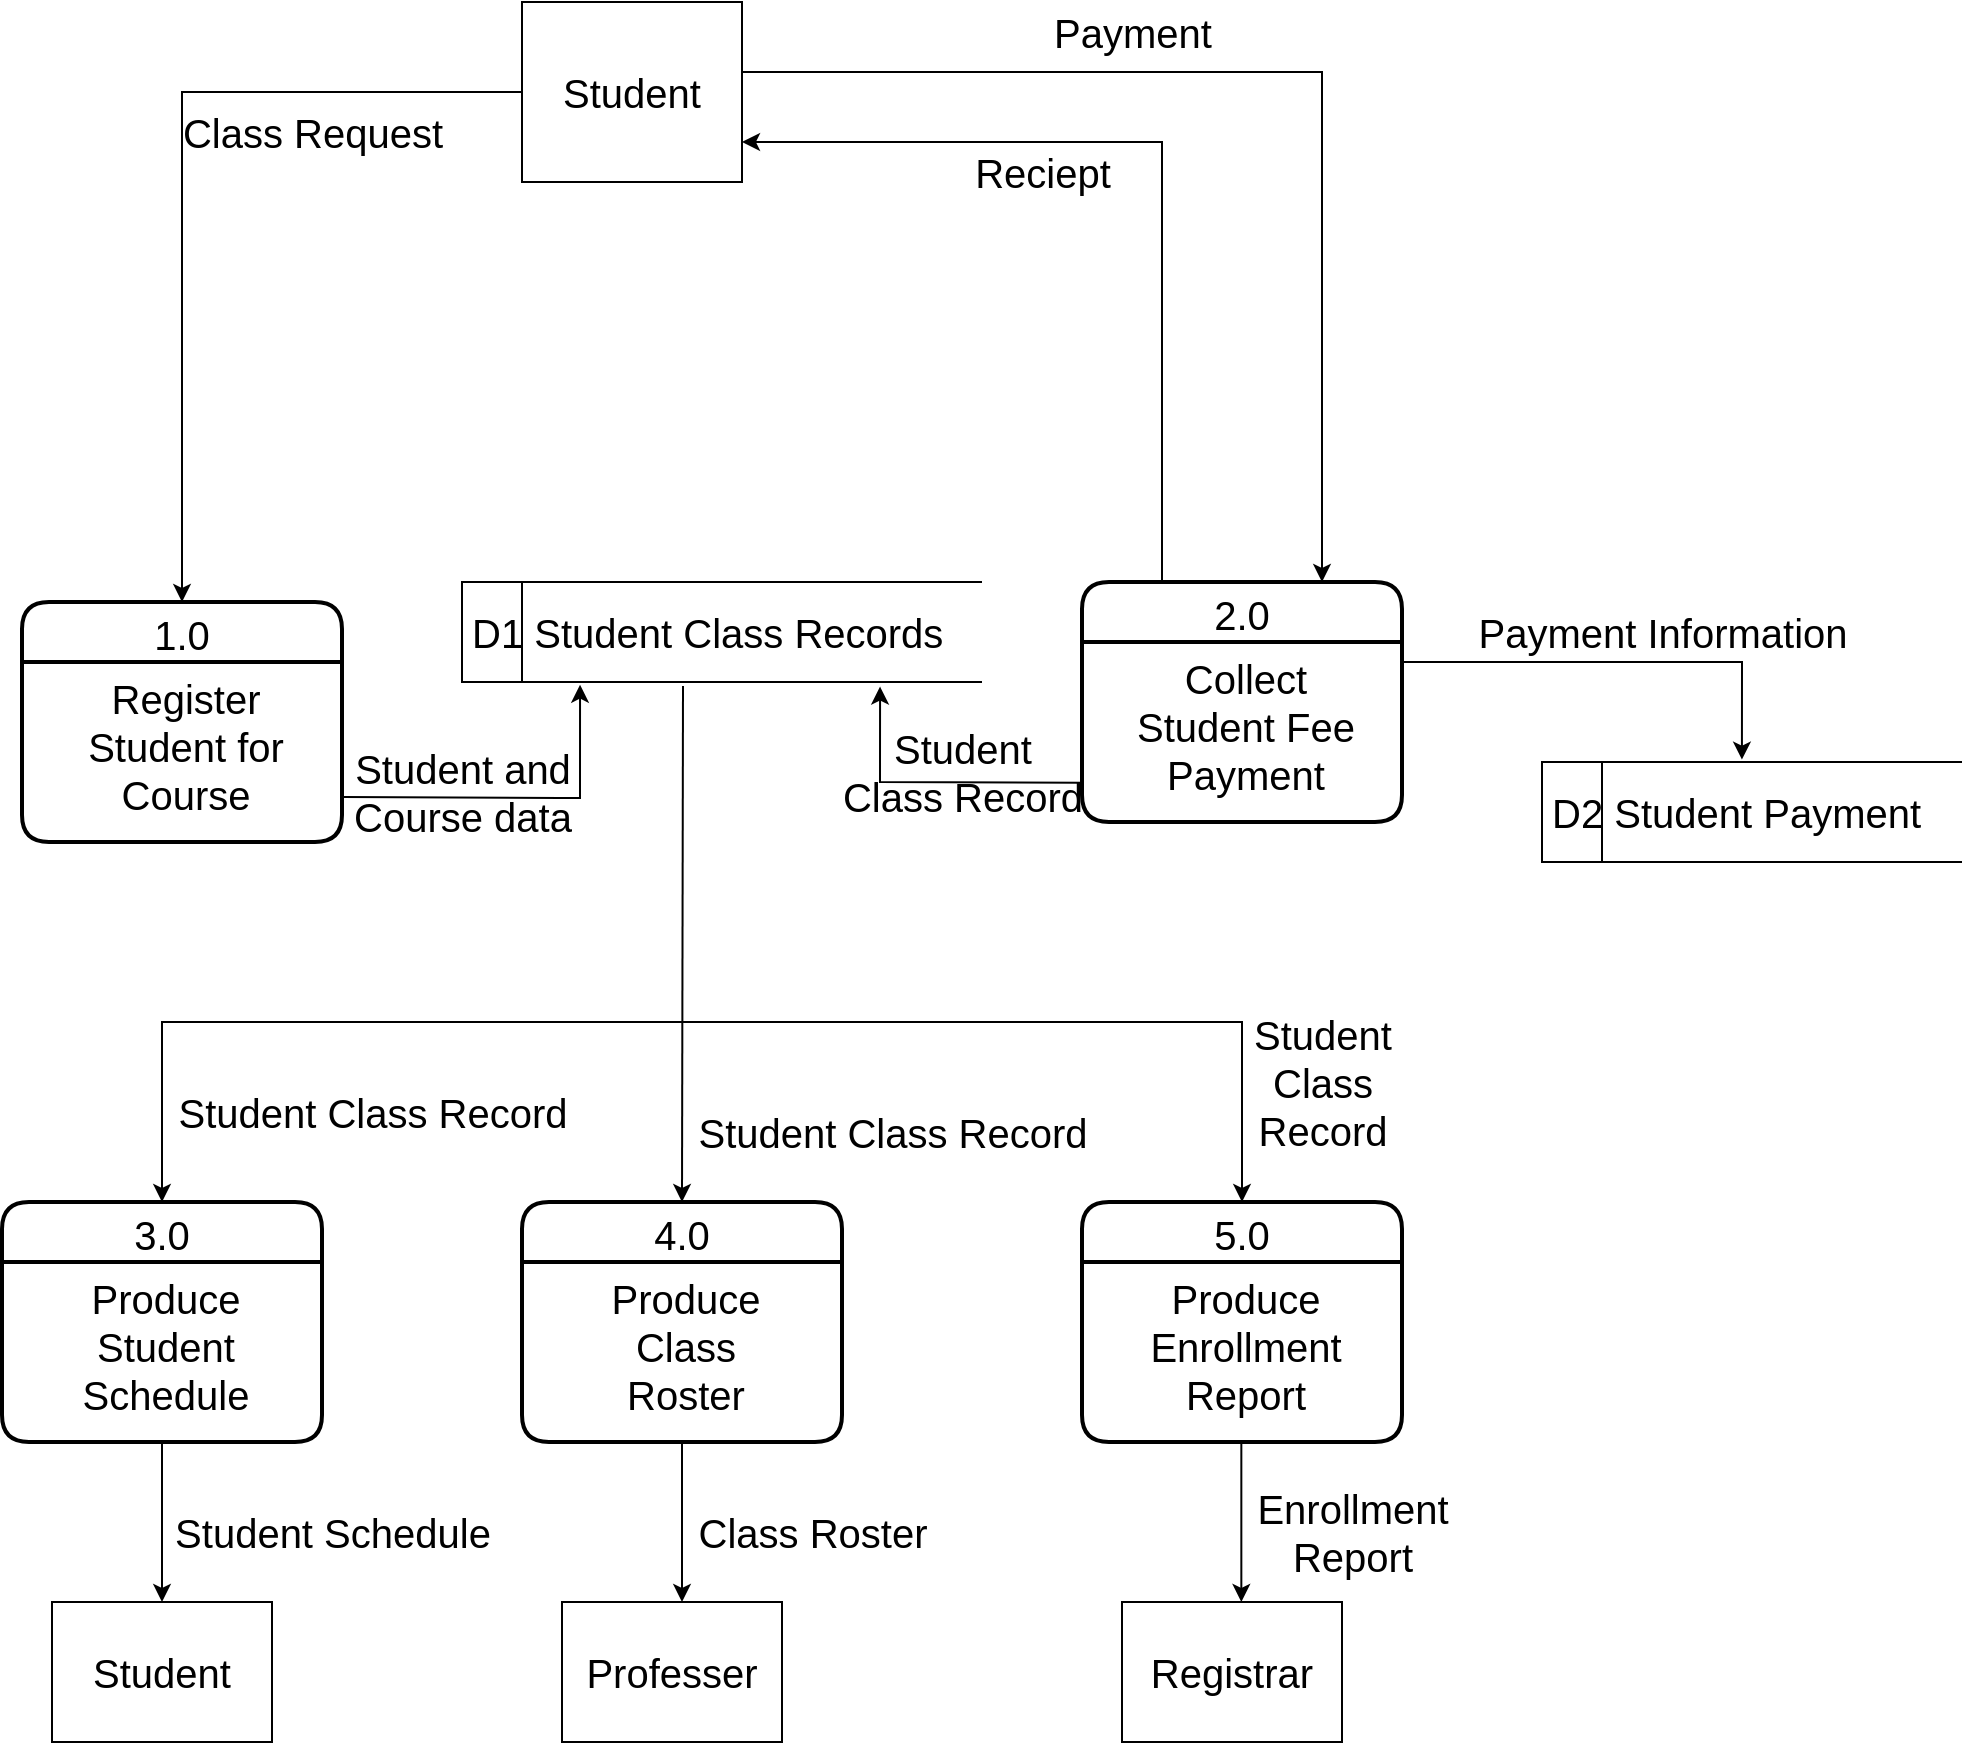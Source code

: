 <mxfile version="17.2.2" type="device"><diagram id="_m0WHfUbHxEthNO5neQM" name="Page-1"><mxGraphModel dx="1306" dy="1600" grid="1" gridSize="10" guides="1" tooltips="1" connect="1" arrows="1" fold="1" page="1" pageScale="1" pageWidth="850" pageHeight="1100" math="0" shadow="0"><root><mxCell id="0"/><mxCell id="1" parent="0"/><mxCell id="rKuSy5cOssuGgd6BqlE5-1" value="1.0" style="swimlane;childLayout=stackLayout;horizontal=1;startSize=30;horizontalStack=0;rounded=1;fontSize=20;fontStyle=0;strokeWidth=2;resizeParent=0;resizeLast=1;shadow=0;dashed=0;align=center;" vertex="1" parent="1"><mxGeometry x="30" y="350" width="160" height="120" as="geometry"/></mxCell><mxCell id="rKuSy5cOssuGgd6BqlE5-2" value="Register&#xA;Student for&#xA;Course&#xA;" style="align=center;strokeColor=none;fillColor=none;spacingLeft=4;fontSize=20;verticalAlign=top;resizable=0;rotatable=0;part=1;" vertex="1" parent="rKuSy5cOssuGgd6BqlE5-1"><mxGeometry y="30" width="160" height="90" as="geometry"/></mxCell><mxCell id="rKuSy5cOssuGgd6BqlE5-3" value="&lt;font style=&quot;font-size: 20px&quot;&gt;Student&lt;/font&gt;" style="whiteSpace=wrap;html=1;align=center;" vertex="1" parent="1"><mxGeometry x="280" y="50" width="110" height="90" as="geometry"/></mxCell><mxCell id="rKuSy5cOssuGgd6BqlE5-8" value="2.0" style="swimlane;childLayout=stackLayout;horizontal=1;startSize=30;horizontalStack=0;rounded=1;fontSize=20;fontStyle=0;strokeWidth=2;resizeParent=0;resizeLast=1;shadow=0;dashed=0;align=center;" vertex="1" parent="1"><mxGeometry x="560" y="340" width="160" height="120" as="geometry"/></mxCell><mxCell id="rKuSy5cOssuGgd6BqlE5-9" value="Collect&#xA;Student Fee&#xA;Payment&#xA;" style="align=center;strokeColor=none;fillColor=none;spacingLeft=4;fontSize=20;verticalAlign=top;resizable=0;rotatable=0;part=1;" vertex="1" parent="rKuSy5cOssuGgd6BqlE5-8"><mxGeometry y="30" width="160" height="90" as="geometry"/></mxCell><mxCell id="rKuSy5cOssuGgd6BqlE5-11" value="3.0" style="swimlane;childLayout=stackLayout;horizontal=1;startSize=30;horizontalStack=0;rounded=1;fontSize=20;fontStyle=0;strokeWidth=2;resizeParent=0;resizeLast=1;shadow=0;dashed=0;align=center;" vertex="1" parent="1"><mxGeometry x="20" y="650" width="160" height="120" as="geometry"/></mxCell><mxCell id="rKuSy5cOssuGgd6BqlE5-12" value="Produce&#xA;Student&#xA;Schedule&#xA;" style="align=center;strokeColor=none;fillColor=none;spacingLeft=4;fontSize=20;verticalAlign=top;resizable=0;rotatable=0;part=1;" vertex="1" parent="rKuSy5cOssuGgd6BqlE5-11"><mxGeometry y="30" width="160" height="90" as="geometry"/></mxCell><mxCell id="rKuSy5cOssuGgd6BqlE5-13" value="4.0" style="swimlane;childLayout=stackLayout;horizontal=1;startSize=30;horizontalStack=0;rounded=1;fontSize=20;fontStyle=0;strokeWidth=2;resizeParent=0;resizeLast=1;shadow=0;dashed=0;align=center;" vertex="1" parent="1"><mxGeometry x="280" y="650" width="160" height="120" as="geometry"/></mxCell><mxCell id="rKuSy5cOssuGgd6BqlE5-14" value="Produce&#xA;Class&#xA;Roster&#xA;" style="align=center;strokeColor=none;fillColor=none;spacingLeft=4;fontSize=20;verticalAlign=top;resizable=0;rotatable=0;part=1;" vertex="1" parent="rKuSy5cOssuGgd6BqlE5-13"><mxGeometry y="30" width="160" height="90" as="geometry"/></mxCell><mxCell id="rKuSy5cOssuGgd6BqlE5-15" value="5.0" style="swimlane;childLayout=stackLayout;horizontal=1;startSize=30;horizontalStack=0;rounded=1;fontSize=20;fontStyle=0;strokeWidth=2;resizeParent=0;resizeLast=1;shadow=0;dashed=0;align=center;" vertex="1" parent="1"><mxGeometry x="560" y="650" width="160" height="120" as="geometry"/></mxCell><mxCell id="rKuSy5cOssuGgd6BqlE5-16" value="Produce&#xA;Enrollment&#xA;Report&#xA;" style="align=center;strokeColor=none;fillColor=none;spacingLeft=4;fontSize=20;verticalAlign=top;resizable=0;rotatable=0;part=1;" vertex="1" parent="rKuSy5cOssuGgd6BqlE5-15"><mxGeometry y="30" width="160" height="90" as="geometry"/></mxCell><mxCell id="rKuSy5cOssuGgd6BqlE5-17" value="&lt;font style=&quot;font-size: 20px&quot;&gt;Student&lt;/font&gt;" style="whiteSpace=wrap;html=1;align=center;" vertex="1" parent="1"><mxGeometry x="45" y="850" width="110" height="70" as="geometry"/></mxCell><mxCell id="rKuSy5cOssuGgd6BqlE5-18" value="&lt;font style=&quot;font-size: 20px&quot;&gt;Professer&lt;/font&gt;" style="whiteSpace=wrap;html=1;align=center;" vertex="1" parent="1"><mxGeometry x="300" y="850" width="110" height="70" as="geometry"/></mxCell><mxCell id="rKuSy5cOssuGgd6BqlE5-19" value="&lt;font style=&quot;font-size: 20px&quot;&gt;Registrar&lt;/font&gt;" style="whiteSpace=wrap;html=1;align=center;" vertex="1" parent="1"><mxGeometry x="580" y="850" width="110" height="70" as="geometry"/></mxCell><mxCell id="rKuSy5cOssuGgd6BqlE5-24" value="D1 Student Class Records" style="html=1;dashed=0;whitespace=wrap;shape=mxgraph.dfd.dataStoreID;align=left;spacingLeft=3;points=[[0,0],[0.5,0],[1,0],[0,0.5],[1,0.5],[0,1],[0.5,1],[1,1]];fontSize=20;" vertex="1" parent="1"><mxGeometry x="250" y="340" width="260" height="50" as="geometry"/></mxCell><mxCell id="rKuSy5cOssuGgd6BqlE5-25" value="D2 Student Payment" style="html=1;dashed=0;whitespace=wrap;shape=mxgraph.dfd.dataStoreID;align=left;spacingLeft=3;points=[[0,0],[0.5,0],[1,0],[0,0.5],[1,0.5],[0,1],[0.5,1],[1,1]];fontSize=20;" vertex="1" parent="1"><mxGeometry x="790" y="430" width="210" height="50" as="geometry"/></mxCell><mxCell id="rKuSy5cOssuGgd6BqlE5-26" value="" style="endArrow=classic;html=1;rounded=0;fontSize=20;entryX=0.75;entryY=0;entryDx=0;entryDy=0;" edge="1" parent="1" target="rKuSy5cOssuGgd6BqlE5-8"><mxGeometry width="50" height="50" relative="1" as="geometry"><mxPoint x="390" y="85" as="sourcePoint"/><mxPoint x="590" y="340" as="targetPoint"/><Array as="points"><mxPoint x="680" y="85"/></Array></mxGeometry></mxCell><mxCell id="rKuSy5cOssuGgd6BqlE5-27" value="" style="endArrow=classic;html=1;rounded=0;fontSize=20;exitX=0.25;exitY=0;exitDx=0;exitDy=0;" edge="1" parent="1" source="rKuSy5cOssuGgd6BqlE5-8"><mxGeometry width="50" height="50" relative="1" as="geometry"><mxPoint x="400" y="95" as="sourcePoint"/><mxPoint x="390" y="120" as="targetPoint"/><Array as="points"><mxPoint x="600" y="120"/></Array></mxGeometry></mxCell><mxCell id="rKuSy5cOssuGgd6BqlE5-28" value="" style="endArrow=classic;html=1;rounded=0;fontSize=20;exitX=0;exitY=0.5;exitDx=0;exitDy=0;entryX=0.5;entryY=0;entryDx=0;entryDy=0;" edge="1" parent="1" source="rKuSy5cOssuGgd6BqlE5-3" target="rKuSy5cOssuGgd6BqlE5-1"><mxGeometry width="50" height="50" relative="1" as="geometry"><mxPoint x="420" y="390" as="sourcePoint"/><mxPoint x="470" y="340" as="targetPoint"/><Array as="points"><mxPoint x="110" y="95"/></Array></mxGeometry></mxCell><mxCell id="rKuSy5cOssuGgd6BqlE5-29" value="" style="endArrow=classic;html=1;rounded=0;fontSize=20;exitX=1;exitY=0.75;exitDx=0;exitDy=0;entryX=0.227;entryY=1.027;entryDx=0;entryDy=0;entryPerimeter=0;" edge="1" parent="1" source="rKuSy5cOssuGgd6BqlE5-2" target="rKuSy5cOssuGgd6BqlE5-24"><mxGeometry width="50" height="50" relative="1" as="geometry"><mxPoint x="420" y="390" as="sourcePoint"/><mxPoint x="470" y="340" as="targetPoint"/><Array as="points"><mxPoint x="299" y="448"/><mxPoint x="309" y="448"/></Array></mxGeometry></mxCell><mxCell id="rKuSy5cOssuGgd6BqlE5-30" value="" style="endArrow=classic;html=1;rounded=0;fontSize=20;entryX=0.804;entryY=1.046;entryDx=0;entryDy=0;entryPerimeter=0;exitX=-0.002;exitY=0.782;exitDx=0;exitDy=0;exitPerimeter=0;" edge="1" parent="1" source="rKuSy5cOssuGgd6BqlE5-9" target="rKuSy5cOssuGgd6BqlE5-24"><mxGeometry width="50" height="50" relative="1" as="geometry"><mxPoint x="560" y="440" as="sourcePoint"/><mxPoint x="470" y="400" as="targetPoint"/><Array as="points"><mxPoint x="459" y="440"/></Array></mxGeometry></mxCell><mxCell id="rKuSy5cOssuGgd6BqlE5-31" value="" style="endArrow=classic;html=1;rounded=0;fontSize=20;entryX=0.476;entryY=-0.024;entryDx=0;entryDy=0;entryPerimeter=0;" edge="1" parent="1" target="rKuSy5cOssuGgd6BqlE5-25"><mxGeometry width="50" height="50" relative="1" as="geometry"><mxPoint x="720" y="380" as="sourcePoint"/><mxPoint x="469.04" y="402.3" as="targetPoint"/><Array as="points"><mxPoint x="890" y="380"/></Array></mxGeometry></mxCell><mxCell id="rKuSy5cOssuGgd6BqlE5-32" value="" style="endArrow=classic;html=1;rounded=0;fontSize=20;entryX=0.5;entryY=0;entryDx=0;entryDy=0;exitX=0.425;exitY=1.04;exitDx=0;exitDy=0;exitPerimeter=0;" edge="1" parent="1" source="rKuSy5cOssuGgd6BqlE5-24" target="rKuSy5cOssuGgd6BqlE5-13"><mxGeometry width="50" height="50" relative="1" as="geometry"><mxPoint x="320" y="450" as="sourcePoint"/><mxPoint x="370" y="400" as="targetPoint"/></mxGeometry></mxCell><mxCell id="rKuSy5cOssuGgd6BqlE5-33" value="" style="endArrow=classic;html=1;rounded=0;fontSize=20;entryX=0.5;entryY=0;entryDx=0;entryDy=0;" edge="1" parent="1" target="rKuSy5cOssuGgd6BqlE5-11"><mxGeometry width="50" height="50" relative="1" as="geometry"><mxPoint x="360" y="560" as="sourcePoint"/><mxPoint x="320" y="460" as="targetPoint"/><Array as="points"><mxPoint x="100" y="560"/></Array></mxGeometry></mxCell><mxCell id="rKuSy5cOssuGgd6BqlE5-34" value="" style="endArrow=classic;html=1;rounded=0;fontSize=20;entryX=0.5;entryY=0;entryDx=0;entryDy=0;" edge="1" parent="1"><mxGeometry width="50" height="50" relative="1" as="geometry"><mxPoint x="360" y="560" as="sourcePoint"/><mxPoint x="640" y="650" as="targetPoint"/><Array as="points"><mxPoint x="640" y="560"/></Array></mxGeometry></mxCell><mxCell id="rKuSy5cOssuGgd6BqlE5-35" value="" style="endArrow=classic;html=1;rounded=0;fontSize=20;exitX=0.5;exitY=1;exitDx=0;exitDy=0;" edge="1" parent="1" source="rKuSy5cOssuGgd6BqlE5-12" target="rKuSy5cOssuGgd6BqlE5-17"><mxGeometry width="50" height="50" relative="1" as="geometry"><mxPoint x="130" y="710" as="sourcePoint"/><mxPoint x="180" y="660" as="targetPoint"/></mxGeometry></mxCell><mxCell id="rKuSy5cOssuGgd6BqlE5-36" value="" style="endArrow=classic;html=1;rounded=0;fontSize=20;exitX=0.5;exitY=1;exitDx=0;exitDy=0;" edge="1" parent="1" source="rKuSy5cOssuGgd6BqlE5-14"><mxGeometry width="50" height="50" relative="1" as="geometry"><mxPoint x="110" y="780" as="sourcePoint"/><mxPoint x="360" y="850" as="targetPoint"/></mxGeometry></mxCell><mxCell id="rKuSy5cOssuGgd6BqlE5-37" value="" style="endArrow=classic;html=1;rounded=0;fontSize=20;exitX=0.5;exitY=1;exitDx=0;exitDy=0;" edge="1" parent="1"><mxGeometry width="50" height="50" relative="1" as="geometry"><mxPoint x="639.67" y="770" as="sourcePoint"/><mxPoint x="639.67" y="850" as="targetPoint"/></mxGeometry></mxCell><mxCell id="rKuSy5cOssuGgd6BqlE5-38" value="Class Request" style="text;html=1;align=center;verticalAlign=middle;resizable=0;points=[];autosize=1;strokeColor=none;fillColor=none;fontSize=20;" vertex="1" parent="1"><mxGeometry x="100" y="100" width="150" height="30" as="geometry"/></mxCell><mxCell id="rKuSy5cOssuGgd6BqlE5-39" value="Payment" style="text;html=1;align=center;verticalAlign=middle;resizable=0;points=[];autosize=1;strokeColor=none;fillColor=none;fontSize=20;" vertex="1" parent="1"><mxGeometry x="540" y="50" width="90" height="30" as="geometry"/></mxCell><mxCell id="rKuSy5cOssuGgd6BqlE5-43" value="Reciept" style="text;html=1;align=center;verticalAlign=middle;resizable=0;points=[];autosize=1;strokeColor=none;fillColor=none;fontSize=20;" vertex="1" parent="1"><mxGeometry x="500" y="120" width="80" height="30" as="geometry"/></mxCell><mxCell id="rKuSy5cOssuGgd6BqlE5-44" value="Payment Information" style="text;html=1;align=center;verticalAlign=middle;resizable=0;points=[];autosize=1;strokeColor=none;fillColor=none;fontSize=20;" vertex="1" parent="1"><mxGeometry x="750" y="350" width="200" height="30" as="geometry"/></mxCell><mxCell id="rKuSy5cOssuGgd6BqlE5-45" value="&lt;div&gt;Student&lt;/div&gt;&lt;div&gt;Class&lt;/div&gt;&lt;div&gt;Record&lt;br&gt;&lt;/div&gt;" style="text;html=1;align=center;verticalAlign=middle;resizable=0;points=[];autosize=1;strokeColor=none;fillColor=none;fontSize=20;" vertex="1" parent="1"><mxGeometry x="640" y="550" width="80" height="80" as="geometry"/></mxCell><mxCell id="rKuSy5cOssuGgd6BqlE5-46" value="&lt;div&gt;Enrollment&lt;/div&gt;&lt;div&gt;Report&lt;br&gt;&lt;/div&gt;" style="text;html=1;align=center;verticalAlign=middle;resizable=0;points=[];autosize=1;strokeColor=none;fillColor=none;fontSize=20;" vertex="1" parent="1"><mxGeometry x="640" y="790" width="110" height="50" as="geometry"/></mxCell><mxCell id="rKuSy5cOssuGgd6BqlE5-47" value="Class Roster" style="text;html=1;align=center;verticalAlign=middle;resizable=0;points=[];autosize=1;strokeColor=none;fillColor=none;fontSize=20;" vertex="1" parent="1"><mxGeometry x="360" y="800" width="130" height="30" as="geometry"/></mxCell><mxCell id="rKuSy5cOssuGgd6BqlE5-48" value="Student Schedule" style="text;html=1;align=center;verticalAlign=middle;resizable=0;points=[];autosize=1;strokeColor=none;fillColor=none;fontSize=20;" vertex="1" parent="1"><mxGeometry x="100" y="800" width="170" height="30" as="geometry"/></mxCell><mxCell id="rKuSy5cOssuGgd6BqlE5-49" value="Student Class Record" style="text;html=1;align=center;verticalAlign=middle;resizable=0;points=[];autosize=1;strokeColor=none;fillColor=none;fontSize=20;" vertex="1" parent="1"><mxGeometry x="100" y="590" width="210" height="30" as="geometry"/></mxCell><mxCell id="rKuSy5cOssuGgd6BqlE5-50" value="Student Class Record" style="text;html=1;align=center;verticalAlign=middle;resizable=0;points=[];autosize=1;strokeColor=none;fillColor=none;fontSize=20;" vertex="1" parent="1"><mxGeometry x="360" y="600" width="210" height="30" as="geometry"/></mxCell><mxCell id="rKuSy5cOssuGgd6BqlE5-51" value="&lt;div&gt;Student&lt;/div&gt;&lt;div&gt;Class Record&lt;/div&gt;" style="text;html=1;align=center;verticalAlign=middle;resizable=0;points=[];autosize=1;strokeColor=none;fillColor=none;fontSize=20;" vertex="1" parent="1"><mxGeometry x="430" y="410" width="140" height="50" as="geometry"/></mxCell><mxCell id="rKuSy5cOssuGgd6BqlE5-52" value="&lt;div&gt;Student and&lt;/div&gt;&lt;div&gt;Course data&lt;br&gt;&lt;/div&gt;" style="text;html=1;align=center;verticalAlign=middle;resizable=0;points=[];autosize=1;strokeColor=none;fillColor=none;fontSize=20;" vertex="1" parent="1"><mxGeometry x="190" y="420" width="120" height="50" as="geometry"/></mxCell></root></mxGraphModel></diagram></mxfile>